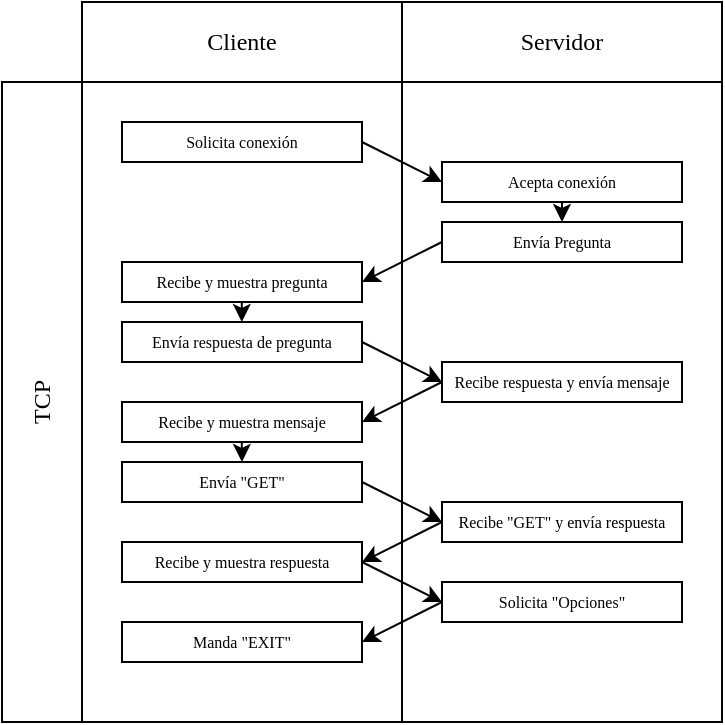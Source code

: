 <mxfile version="24.7.12" pages="2">
  <diagram name="Página-1" id="pr5LuCjpgdJwCSSDWfq1">
    <mxGraphModel dx="776" dy="421" grid="1" gridSize="10" guides="1" tooltips="1" connect="1" arrows="1" fold="1" page="1" pageScale="1" pageWidth="827" pageHeight="1169" math="0" shadow="0">
      <root>
        <mxCell id="0" />
        <mxCell id="1" parent="0" />
        <mxCell id="cXuDlzhnZxjndjRLto4E-1" value="&lt;p style=&quot;line-height: 120%;&quot;&gt;&lt;font face=&quot;Verdana&quot;&gt;TCP&lt;/font&gt;&lt;/p&gt;" style="rounded=0;whiteSpace=wrap;html=1;hachureGap=4;fontFamily=Architects Daughter;fontSource=https%3A%2F%2Ffonts.googleapis.com%2Fcss%3Ffamily%3DArchitects%2BDaughter;strokeWidth=1;fillColor=default;rotation=-90;" vertex="1" parent="1">
          <mxGeometry x="100" y="300" width="320" height="40" as="geometry" />
        </mxCell>
        <mxCell id="cXuDlzhnZxjndjRLto4E-3" value="" style="rounded=0;whiteSpace=wrap;html=1;hachureGap=4;fontFamily=Architects Daughter;fontSource=https%3A%2F%2Ffonts.googleapis.com%2Fcss%3Ffamily%3DArchitects%2BDaughter;strokeWidth=1;fillColor=default;" vertex="1" parent="1">
          <mxGeometry x="280" y="160" width="160" height="320" as="geometry" />
        </mxCell>
        <mxCell id="cXuDlzhnZxjndjRLto4E-4" value="" style="rounded=0;whiteSpace=wrap;html=1;hachureGap=4;fontFamily=Architects Daughter;fontSource=https%3A%2F%2Ffonts.googleapis.com%2Fcss%3Ffamily%3DArchitects%2BDaughter;strokeWidth=1;fillColor=default;" vertex="1" parent="1">
          <mxGeometry x="440" y="160" width="160" height="320" as="geometry" />
        </mxCell>
        <mxCell id="cXuDlzhnZxjndjRLto4E-8" value="&lt;font face=&quot;Verdana&quot;&gt;Cliente&lt;/font&gt;" style="rounded=0;whiteSpace=wrap;html=1;hachureGap=4;fontFamily=Architects Daughter;fontSource=https%3A%2F%2Ffonts.googleapis.com%2Fcss%3Ffamily%3DArchitects%2BDaughter;" vertex="1" parent="1">
          <mxGeometry x="280" y="120" width="160" height="40" as="geometry" />
        </mxCell>
        <mxCell id="cXuDlzhnZxjndjRLto4E-9" value="&lt;font face=&quot;Verdana&quot;&gt;Servidor&lt;/font&gt;" style="rounded=0;whiteSpace=wrap;html=1;hachureGap=4;fontFamily=Architects Daughter;fontSource=https%3A%2F%2Ffonts.googleapis.com%2Fcss%3Ffamily%3DArchitects%2BDaughter;" vertex="1" parent="1">
          <mxGeometry x="440" y="120" width="160" height="40" as="geometry" />
        </mxCell>
        <mxCell id="cXuDlzhnZxjndjRLto4E-11" value="&lt;p style=&quot;line-height: 100%; font-size: 8px;&quot;&gt;&lt;font style=&quot;font-size: 8px;&quot;&gt;Envía Pregunta&lt;/font&gt;&lt;/p&gt;" style="rounded=0;whiteSpace=wrap;html=1;hachureGap=4;fontFamily=Verdana;align=center;fontSize=8;" vertex="1" parent="1">
          <mxGeometry x="460" y="230" width="120" height="20" as="geometry" />
        </mxCell>
        <mxCell id="cXuDlzhnZxjndjRLto4E-12" value="&lt;p style=&quot;line-height: 100%; font-size: 8px;&quot;&gt;&lt;font style=&quot;font-size: 8px;&quot;&gt;Solicita conexión&lt;/font&gt;&lt;/p&gt;" style="rounded=0;whiteSpace=wrap;html=1;hachureGap=4;fontFamily=Verdana;align=center;fontSize=8;" vertex="1" parent="1">
          <mxGeometry x="300" y="180" width="120" height="20" as="geometry" />
        </mxCell>
        <mxCell id="cXuDlzhnZxjndjRLto4E-13" value="&lt;p style=&quot;line-height: 100%; font-size: 8px;&quot;&gt;&lt;font style=&quot;font-size: 8px;&quot;&gt;Acepta conexión&lt;/font&gt;&lt;/p&gt;" style="rounded=0;whiteSpace=wrap;html=1;hachureGap=4;fontFamily=Verdana;align=center;fontSize=8;" vertex="1" parent="1">
          <mxGeometry x="460" y="200" width="120" height="20" as="geometry" />
        </mxCell>
        <mxCell id="cXuDlzhnZxjndjRLto4E-14" value="&lt;p style=&quot;line-height: 100%; font-size: 8px;&quot;&gt;&lt;font style=&quot;font-size: 8px;&quot;&gt;Recibe y muestra pregunta&lt;/font&gt;&lt;/p&gt;" style="rounded=0;whiteSpace=wrap;html=1;hachureGap=4;fontFamily=Verdana;align=center;fontSize=8;" vertex="1" parent="1">
          <mxGeometry x="300" y="250" width="120" height="20" as="geometry" />
        </mxCell>
        <mxCell id="cXuDlzhnZxjndjRLto4E-15" value="&lt;p style=&quot;line-height: 100%; font-size: 8px;&quot;&gt;&lt;font style=&quot;font-size: 8px;&quot;&gt;Envía respuesta de pregunta&lt;/font&gt;&lt;/p&gt;" style="rounded=0;whiteSpace=wrap;html=1;hachureGap=4;fontFamily=Verdana;align=center;fontSize=8;" vertex="1" parent="1">
          <mxGeometry x="300" y="280" width="120" height="20" as="geometry" />
        </mxCell>
        <mxCell id="cXuDlzhnZxjndjRLto4E-17" value="&lt;p style=&quot;line-height: 100%; font-size: 8px;&quot;&gt;&lt;font style=&quot;font-size: 8px;&quot;&gt;Recibe &quot;GET&quot; y envía respuesta&lt;/font&gt;&lt;/p&gt;" style="rounded=0;whiteSpace=wrap;html=1;hachureGap=4;fontFamily=Verdana;align=center;fontSize=8;" vertex="1" parent="1">
          <mxGeometry x="460" y="370" width="120" height="20" as="geometry" />
        </mxCell>
        <mxCell id="cXuDlzhnZxjndjRLto4E-18" value="&lt;p style=&quot;line-height: 100%; font-size: 8px;&quot;&gt;&lt;font style=&quot;font-size: 8px;&quot;&gt;Recibe y muestra mensaje&lt;/font&gt;&lt;/p&gt;" style="rounded=0;whiteSpace=wrap;html=1;hachureGap=4;fontFamily=Verdana;align=center;fontSize=8;" vertex="1" parent="1">
          <mxGeometry x="300" y="320" width="120" height="20" as="geometry" />
        </mxCell>
        <mxCell id="cXuDlzhnZxjndjRLto4E-19" value="&lt;p style=&quot;line-height: 100%; font-size: 8px;&quot;&gt;&lt;font style=&quot;font-size: 8px;&quot;&gt;Envía &quot;GET&quot;&lt;/font&gt;&lt;/p&gt;" style="rounded=0;whiteSpace=wrap;html=1;hachureGap=4;fontFamily=Verdana;align=center;fontSize=8;" vertex="1" parent="1">
          <mxGeometry x="300" y="350" width="120" height="20" as="geometry" />
        </mxCell>
        <mxCell id="cXuDlzhnZxjndjRLto4E-20" value="&lt;p style=&quot;line-height: 100%; font-size: 8px;&quot;&gt;&lt;font style=&quot;font-size: 8px;&quot;&gt;Recibe respuesta&amp;nbsp;&lt;/font&gt;&lt;span style=&quot;background-color: initial;&quot;&gt;y envía mensaje&lt;/span&gt;&lt;/p&gt;" style="rounded=0;whiteSpace=wrap;html=1;hachureGap=4;fontFamily=Verdana;align=center;fontSize=8;" vertex="1" parent="1">
          <mxGeometry x="460" y="300" width="120" height="20" as="geometry" />
        </mxCell>
        <mxCell id="cXuDlzhnZxjndjRLto4E-21" value="" style="endArrow=classic;html=1;rounded=0;hachureGap=4;fontFamily=Architects Daughter;fontSource=https%3A%2F%2Ffonts.googleapis.com%2Fcss%3Ffamily%3DArchitects%2BDaughter;entryX=0;entryY=0.5;entryDx=0;entryDy=0;labelBackgroundColor=default;" edge="1" parent="1" target="cXuDlzhnZxjndjRLto4E-13">
          <mxGeometry width="50" height="50" relative="1" as="geometry">
            <mxPoint x="420" y="190" as="sourcePoint" />
            <mxPoint x="470" y="140" as="targetPoint" />
          </mxGeometry>
        </mxCell>
        <mxCell id="cXuDlzhnZxjndjRLto4E-22" value="" style="endArrow=classic;html=1;rounded=0;hachureGap=4;fontFamily=Architects Daughter;fontSource=https%3A%2F%2Ffonts.googleapis.com%2Fcss%3Ffamily%3DArchitects%2BDaughter;entryX=0;entryY=0.5;entryDx=0;entryDy=0;labelBackgroundColor=default;" edge="1" parent="1">
          <mxGeometry width="50" height="50" relative="1" as="geometry">
            <mxPoint x="420" y="290" as="sourcePoint" />
            <mxPoint x="460" y="310" as="targetPoint" />
          </mxGeometry>
        </mxCell>
        <mxCell id="cXuDlzhnZxjndjRLto4E-23" value="" style="endArrow=classic;html=1;rounded=0;hachureGap=4;fontFamily=Architects Daughter;fontSource=https%3A%2F%2Ffonts.googleapis.com%2Fcss%3Ffamily%3DArchitects%2BDaughter;entryX=0;entryY=0.5;entryDx=0;entryDy=0;labelBackgroundColor=default;" edge="1" parent="1">
          <mxGeometry width="50" height="50" relative="1" as="geometry">
            <mxPoint x="420" y="360" as="sourcePoint" />
            <mxPoint x="460" y="380" as="targetPoint" />
          </mxGeometry>
        </mxCell>
        <mxCell id="cXuDlzhnZxjndjRLto4E-24" value="" style="endArrow=classic;html=1;rounded=0;hachureGap=4;fontFamily=Architects Daughter;fontSource=https%3A%2F%2Ffonts.googleapis.com%2Fcss%3Ffamily%3DArchitects%2BDaughter;entryX=1;entryY=0.5;entryDx=0;entryDy=0;labelBackgroundColor=default;" edge="1" parent="1" target="cXuDlzhnZxjndjRLto4E-14">
          <mxGeometry width="50" height="50" relative="1" as="geometry">
            <mxPoint x="460" y="240" as="sourcePoint" />
            <mxPoint x="500" y="260" as="targetPoint" />
          </mxGeometry>
        </mxCell>
        <mxCell id="cXuDlzhnZxjndjRLto4E-25" value="" style="endArrow=classic;html=1;rounded=0;hachureGap=4;fontFamily=Architects Daughter;fontSource=https%3A%2F%2Ffonts.googleapis.com%2Fcss%3Ffamily%3DArchitects%2BDaughter;entryX=1;entryY=0.5;entryDx=0;entryDy=0;labelBackgroundColor=default;" edge="1" parent="1">
          <mxGeometry width="50" height="50" relative="1" as="geometry">
            <mxPoint x="460" y="310" as="sourcePoint" />
            <mxPoint x="420" y="330" as="targetPoint" />
          </mxGeometry>
        </mxCell>
        <mxCell id="cXuDlzhnZxjndjRLto4E-26" value="" style="endArrow=classic;html=1;rounded=0;hachureGap=4;fontFamily=Architects Daughter;fontSource=https%3A%2F%2Ffonts.googleapis.com%2Fcss%3Ffamily%3DArchitects%2BDaughter;entryX=0.5;entryY=0;entryDx=0;entryDy=0;labelBackgroundColor=default;" edge="1" parent="1" target="cXuDlzhnZxjndjRLto4E-11">
          <mxGeometry width="50" height="50" relative="1" as="geometry">
            <mxPoint x="520" y="220" as="sourcePoint" />
            <mxPoint x="480" y="240" as="targetPoint" />
          </mxGeometry>
        </mxCell>
        <mxCell id="cXuDlzhnZxjndjRLto4E-27" value="" style="endArrow=classic;html=1;rounded=0;hachureGap=4;fontFamily=Architects Daughter;fontSource=https%3A%2F%2Ffonts.googleapis.com%2Fcss%3Ffamily%3DArchitects%2BDaughter;entryX=0.5;entryY=0;entryDx=0;entryDy=0;labelBackgroundColor=default;" edge="1" parent="1">
          <mxGeometry width="50" height="50" relative="1" as="geometry">
            <mxPoint x="359.9" y="270" as="sourcePoint" />
            <mxPoint x="359.9" y="280" as="targetPoint" />
          </mxGeometry>
        </mxCell>
        <mxCell id="cXuDlzhnZxjndjRLto4E-28" value="" style="endArrow=classic;html=1;rounded=0;hachureGap=4;fontFamily=Architects Daughter;fontSource=https%3A%2F%2Ffonts.googleapis.com%2Fcss%3Ffamily%3DArchitects%2BDaughter;entryX=0.5;entryY=0;entryDx=0;entryDy=0;labelBackgroundColor=default;" edge="1" parent="1">
          <mxGeometry width="50" height="50" relative="1" as="geometry">
            <mxPoint x="359.9" y="340" as="sourcePoint" />
            <mxPoint x="359.9" y="350" as="targetPoint" />
            <Array as="points">
              <mxPoint x="360" y="350" />
            </Array>
          </mxGeometry>
        </mxCell>
        <mxCell id="cXuDlzhnZxjndjRLto4E-29" value="&lt;p style=&quot;line-height: 100%; font-size: 8px;&quot;&gt;&lt;font style=&quot;font-size: 8px;&quot;&gt;Recibe y muestra respuesta&lt;/font&gt;&lt;/p&gt;" style="rounded=0;whiteSpace=wrap;html=1;hachureGap=4;fontFamily=Verdana;align=center;fontSize=8;" vertex="1" parent="1">
          <mxGeometry x="300" y="390" width="120" height="20" as="geometry" />
        </mxCell>
        <mxCell id="cXuDlzhnZxjndjRLto4E-30" value="&lt;p style=&quot;line-height: 100%; font-size: 8px;&quot;&gt;&lt;font style=&quot;font-size: 8px;&quot;&gt;Solicita &quot;Opciones&quot;&lt;/font&gt;&lt;/p&gt;" style="rounded=0;whiteSpace=wrap;html=1;hachureGap=4;fontFamily=Verdana;align=center;fontSize=8;" vertex="1" parent="1">
          <mxGeometry x="460" y="410" width="120" height="20" as="geometry" />
        </mxCell>
        <mxCell id="cXuDlzhnZxjndjRLto4E-31" value="&lt;p style=&quot;line-height: 100%; font-size: 8px;&quot;&gt;&lt;font style=&quot;font-size: 8px;&quot;&gt;Manda &quot;EXIT&quot;&lt;/font&gt;&lt;/p&gt;" style="rounded=0;whiteSpace=wrap;html=1;hachureGap=4;fontFamily=Verdana;align=center;fontSize=8;" vertex="1" parent="1">
          <mxGeometry x="300" y="430" width="120" height="20" as="geometry" />
        </mxCell>
        <mxCell id="cXuDlzhnZxjndjRLto4E-32" value="" style="endArrow=classic;html=1;rounded=0;hachureGap=4;fontFamily=Architects Daughter;fontSource=https%3A%2F%2Ffonts.googleapis.com%2Fcss%3Ffamily%3DArchitects%2BDaughter;entryX=1;entryY=0.5;entryDx=0;entryDy=0;labelBackgroundColor=default;" edge="1" parent="1">
          <mxGeometry width="50" height="50" relative="1" as="geometry">
            <mxPoint x="460" y="420" as="sourcePoint" />
            <mxPoint x="420" y="440" as="targetPoint" />
          </mxGeometry>
        </mxCell>
        <mxCell id="cXuDlzhnZxjndjRLto4E-33" value="" style="endArrow=classic;html=1;rounded=0;hachureGap=4;fontFamily=Architects Daughter;fontSource=https%3A%2F%2Ffonts.googleapis.com%2Fcss%3Ffamily%3DArchitects%2BDaughter;entryX=1;entryY=0.5;entryDx=0;entryDy=0;labelBackgroundColor=default;" edge="1" parent="1">
          <mxGeometry width="50" height="50" relative="1" as="geometry">
            <mxPoint x="460" y="380" as="sourcePoint" />
            <mxPoint x="420" y="400" as="targetPoint" />
          </mxGeometry>
        </mxCell>
        <mxCell id="cXuDlzhnZxjndjRLto4E-34" value="" style="endArrow=classic;html=1;rounded=0;hachureGap=4;fontFamily=Architects Daughter;fontSource=https%3A%2F%2Ffonts.googleapis.com%2Fcss%3Ffamily%3DArchitects%2BDaughter;entryX=0;entryY=0.5;entryDx=0;entryDy=0;labelBackgroundColor=default;" edge="1" parent="1">
          <mxGeometry width="50" height="50" relative="1" as="geometry">
            <mxPoint x="420" y="400" as="sourcePoint" />
            <mxPoint x="460" y="420" as="targetPoint" />
          </mxGeometry>
        </mxCell>
      </root>
    </mxGraphModel>
  </diagram>
  <diagram id="Q50t05rFYa7Fx0r8fdVU" name="Página-2">
    <mxGraphModel dx="561" dy="304" grid="1" gridSize="10" guides="1" tooltips="1" connect="1" arrows="1" fold="1" page="1" pageScale="1" pageWidth="827" pageHeight="1169" math="0" shadow="0">
      <root>
        <mxCell id="0" />
        <mxCell id="1" parent="0" />
        <mxCell id="iuLztWNcSYSOTb-WJHyT-4" value="" style="rounded=0;whiteSpace=wrap;html=1;hachureGap=4;fontFamily=Architects Daughter;fontSource=https%3A%2F%2Ffonts.googleapis.com%2Fcss%3Ffamily%3DArchitects%2BDaughter;strokeWidth=1;fillColor=default;" vertex="1" parent="1">
          <mxGeometry x="280" y="480" width="160" height="240" as="geometry" />
        </mxCell>
        <mxCell id="iuLztWNcSYSOTb-WJHyT-5" value="" style="rounded=0;whiteSpace=wrap;html=1;hachureGap=4;fontFamily=Architects Daughter;fontSource=https%3A%2F%2Ffonts.googleapis.com%2Fcss%3Ffamily%3DArchitects%2BDaughter;strokeWidth=1;fillColor=default;" vertex="1" parent="1">
          <mxGeometry x="440" y="480" width="160" height="240" as="geometry" />
        </mxCell>
        <mxCell id="iuLztWNcSYSOTb-WJHyT-6" value="&lt;p style=&quot;line-height: 120%;&quot;&gt;&lt;font face=&quot;Verdana&quot;&gt;FTP&lt;/font&gt;&lt;/p&gt;" style="rounded=0;whiteSpace=wrap;html=1;hachureGap=4;fontFamily=Architects Daughter;fontSource=https%3A%2F%2Ffonts.googleapis.com%2Fcss%3Ffamily%3DArchitects%2BDaughter;strokeWidth=1;fillColor=default;rotation=-90;" vertex="1" parent="1">
          <mxGeometry x="140" y="580" width="240" height="40" as="geometry" />
        </mxCell>
        <mxCell id="iuLztWNcSYSOTb-WJHyT-7" value="&lt;font face=&quot;Verdana&quot;&gt;Cliente&lt;/font&gt;" style="rounded=0;whiteSpace=wrap;html=1;hachureGap=4;fontFamily=Architects Daughter;fontSource=https%3A%2F%2Ffonts.googleapis.com%2Fcss%3Ffamily%3DArchitects%2BDaughter;" vertex="1" parent="1">
          <mxGeometry x="280" y="440" width="160" height="40" as="geometry" />
        </mxCell>
        <mxCell id="iuLztWNcSYSOTb-WJHyT-8" value="&lt;font face=&quot;Verdana&quot;&gt;Servidor&lt;/font&gt;" style="rounded=0;whiteSpace=wrap;html=1;hachureGap=4;fontFamily=Architects Daughter;fontSource=https%3A%2F%2Ffonts.googleapis.com%2Fcss%3Ffamily%3DArchitects%2BDaughter;" vertex="1" parent="1">
          <mxGeometry x="440" y="440" width="160" height="40" as="geometry" />
        </mxCell>
        <mxCell id="iuLztWNcSYSOTb-WJHyT-32" value="&lt;p style=&quot;line-height: 100%; font-size: 8px;&quot;&gt;&lt;font style=&quot;font-size: 8px;&quot;&gt;Solicita conexión&lt;/font&gt;&lt;/p&gt;" style="rounded=0;whiteSpace=wrap;html=1;hachureGap=4;fontFamily=Verdana;align=center;fontSize=8;" vertex="1" parent="1">
          <mxGeometry x="300" y="500" width="120" height="20" as="geometry" />
        </mxCell>
        <mxCell id="iuLztWNcSYSOTb-WJHyT-33" value="&lt;p style=&quot;line-height: 100%; font-size: 8px;&quot;&gt;&lt;font style=&quot;font-size: 8px;&quot;&gt;Acepta conexión&lt;/font&gt;&lt;/p&gt;" style="rounded=0;whiteSpace=wrap;html=1;hachureGap=4;fontFamily=Verdana;align=center;fontSize=8;" vertex="1" parent="1">
          <mxGeometry x="460" y="520" width="120" height="20" as="geometry" />
        </mxCell>
        <mxCell id="iuLztWNcSYSOTb-WJHyT-34" value="" style="endArrow=classic;html=1;rounded=0;hachureGap=4;fontFamily=Architects Daughter;fontSource=https%3A%2F%2Ffonts.googleapis.com%2Fcss%3Ffamily%3DArchitects%2BDaughter;entryX=0;entryY=0.5;entryDx=0;entryDy=0;labelBackgroundColor=default;" edge="1" parent="1">
          <mxGeometry width="50" height="50" relative="1" as="geometry">
            <mxPoint x="420" y="510" as="sourcePoint" />
            <mxPoint x="460" y="530" as="targetPoint" />
          </mxGeometry>
        </mxCell>
        <mxCell id="iuLztWNcSYSOTb-WJHyT-35" value="&lt;p style=&quot;line-height: 100%; font-size: 8px;&quot;&gt;&lt;font style=&quot;font-size: 8px;&quot;&gt;Listar archivos de la carpeta de trabajo&lt;/font&gt;&lt;/p&gt;" style="rounded=0;whiteSpace=wrap;html=1;hachureGap=4;fontFamily=Verdana;align=center;fontSize=8;" vertex="1" parent="1">
          <mxGeometry x="300" y="540" width="120" height="30" as="geometry" />
        </mxCell>
        <mxCell id="iuLztWNcSYSOTb-WJHyT-36" value="&lt;p style=&quot;line-height: 100%; font-size: 8px;&quot;&gt;&lt;font style=&quot;font-size: 8px;&quot;&gt;Recibir archivos&lt;/font&gt;&lt;/p&gt;" style="rounded=0;whiteSpace=wrap;html=1;hachureGap=4;fontFamily=Verdana;align=center;fontSize=8;" vertex="1" parent="1">
          <mxGeometry x="460" y="570" width="120" height="20" as="geometry" />
        </mxCell>
        <mxCell id="iuLztWNcSYSOTb-WJHyT-37" value="&lt;p style=&quot;line-height: 100%; font-size: 8px;&quot;&gt;&lt;font style=&quot;font-size: 8px;&quot;&gt;Enviar archivo &quot;Preguntas.txt&quot;&lt;/font&gt;&lt;/p&gt;" style="rounded=0;whiteSpace=wrap;html=1;hachureGap=4;fontFamily=Verdana;align=center;fontSize=8;" vertex="1" parent="1">
          <mxGeometry x="460" y="600" width="120" height="30" as="geometry" />
        </mxCell>
        <mxCell id="iuLztWNcSYSOTb-WJHyT-38" value="" style="endArrow=classic;html=1;rounded=0;hachureGap=4;fontFamily=Architects Daughter;fontSource=https%3A%2F%2Ffonts.googleapis.com%2Fcss%3Ffamily%3DArchitects%2BDaughter;entryX=0;entryY=0.5;entryDx=0;entryDy=0;labelBackgroundColor=default;exitX=1;exitY=0.5;exitDx=0;exitDy=0;" edge="1" parent="1" source="iuLztWNcSYSOTb-WJHyT-35">
          <mxGeometry width="50" height="50" relative="1" as="geometry">
            <mxPoint x="420" y="560" as="sourcePoint" />
            <mxPoint x="460" y="580" as="targetPoint" />
          </mxGeometry>
        </mxCell>
        <mxCell id="iuLztWNcSYSOTb-WJHyT-39" value="" style="endArrow=classic;html=1;rounded=0;hachureGap=4;fontFamily=Architects Daughter;fontSource=https%3A%2F%2Ffonts.googleapis.com%2Fcss%3Ffamily%3DArchitects%2BDaughter;entryX=1;entryY=0.5;entryDx=0;entryDy=0;labelBackgroundColor=default;" edge="1" parent="1" target="iuLztWNcSYSOTb-WJHyT-35">
          <mxGeometry width="50" height="50" relative="1" as="geometry">
            <mxPoint x="460" y="530" as="sourcePoint" />
            <mxPoint x="420" y="550" as="targetPoint" />
          </mxGeometry>
        </mxCell>
        <mxCell id="iuLztWNcSYSOTb-WJHyT-40" value="" style="endArrow=classic;html=1;rounded=0;hachureGap=4;fontFamily=Architects Daughter;fontSource=https%3A%2F%2Ffonts.googleapis.com%2Fcss%3Ffamily%3DArchitects%2BDaughter;entryX=0.5;entryY=0;entryDx=0;entryDy=0;labelBackgroundColor=default;" edge="1" parent="1">
          <mxGeometry width="50" height="50" relative="1" as="geometry">
            <mxPoint x="519.88" y="590" as="sourcePoint" />
            <mxPoint x="519.88" y="600" as="targetPoint" />
            <Array as="points" />
          </mxGeometry>
        </mxCell>
        <mxCell id="iuLztWNcSYSOTb-WJHyT-41" value="&lt;p style=&quot;line-height: 100%; font-size: 8px;&quot;&gt;&lt;font style=&quot;font-size: 8px;&quot;&gt;Descargar archivo &quot;Preguntas.txt&quot;&lt;/font&gt;&lt;/p&gt;" style="rounded=0;whiteSpace=wrap;html=1;hachureGap=4;fontFamily=Verdana;align=center;fontSize=8;" vertex="1" parent="1">
          <mxGeometry x="300" y="630" width="120" height="20" as="geometry" />
        </mxCell>
        <mxCell id="iuLztWNcSYSOTb-WJHyT-42" value="&lt;p style=&quot;line-height: 100%; font-size: 8px;&quot;&gt;&lt;font style=&quot;font-size: 8px;&quot;&gt;Guardar archivo&lt;/font&gt;&lt;/p&gt;" style="rounded=0;whiteSpace=wrap;html=1;hachureGap=4;fontFamily=Verdana;align=center;fontSize=8;" vertex="1" parent="1">
          <mxGeometry x="300" y="660" width="120" height="20" as="geometry" />
        </mxCell>
        <mxCell id="iuLztWNcSYSOTb-WJHyT-43" value="" style="endArrow=classic;html=1;rounded=0;hachureGap=4;fontFamily=Architects Daughter;fontSource=https%3A%2F%2Ffonts.googleapis.com%2Fcss%3Ffamily%3DArchitects%2BDaughter;entryX=1;entryY=0.5;entryDx=0;entryDy=0;labelBackgroundColor=default;" edge="1" parent="1">
          <mxGeometry width="50" height="50" relative="1" as="geometry">
            <mxPoint x="460" y="615" as="sourcePoint" />
            <mxPoint x="420" y="640" as="targetPoint" />
          </mxGeometry>
        </mxCell>
        <mxCell id="iuLztWNcSYSOTb-WJHyT-44" value="" style="endArrow=classic;html=1;rounded=0;hachureGap=4;fontFamily=Architects Daughter;fontSource=https%3A%2F%2Ffonts.googleapis.com%2Fcss%3Ffamily%3DArchitects%2BDaughter;entryX=0.5;entryY=0;entryDx=0;entryDy=0;labelBackgroundColor=default;" edge="1" parent="1">
          <mxGeometry width="50" height="50" relative="1" as="geometry">
            <mxPoint x="359.92" y="650" as="sourcePoint" />
            <mxPoint x="359.92" y="660" as="targetPoint" />
            <Array as="points" />
          </mxGeometry>
        </mxCell>
      </root>
    </mxGraphModel>
  </diagram>
</mxfile>
